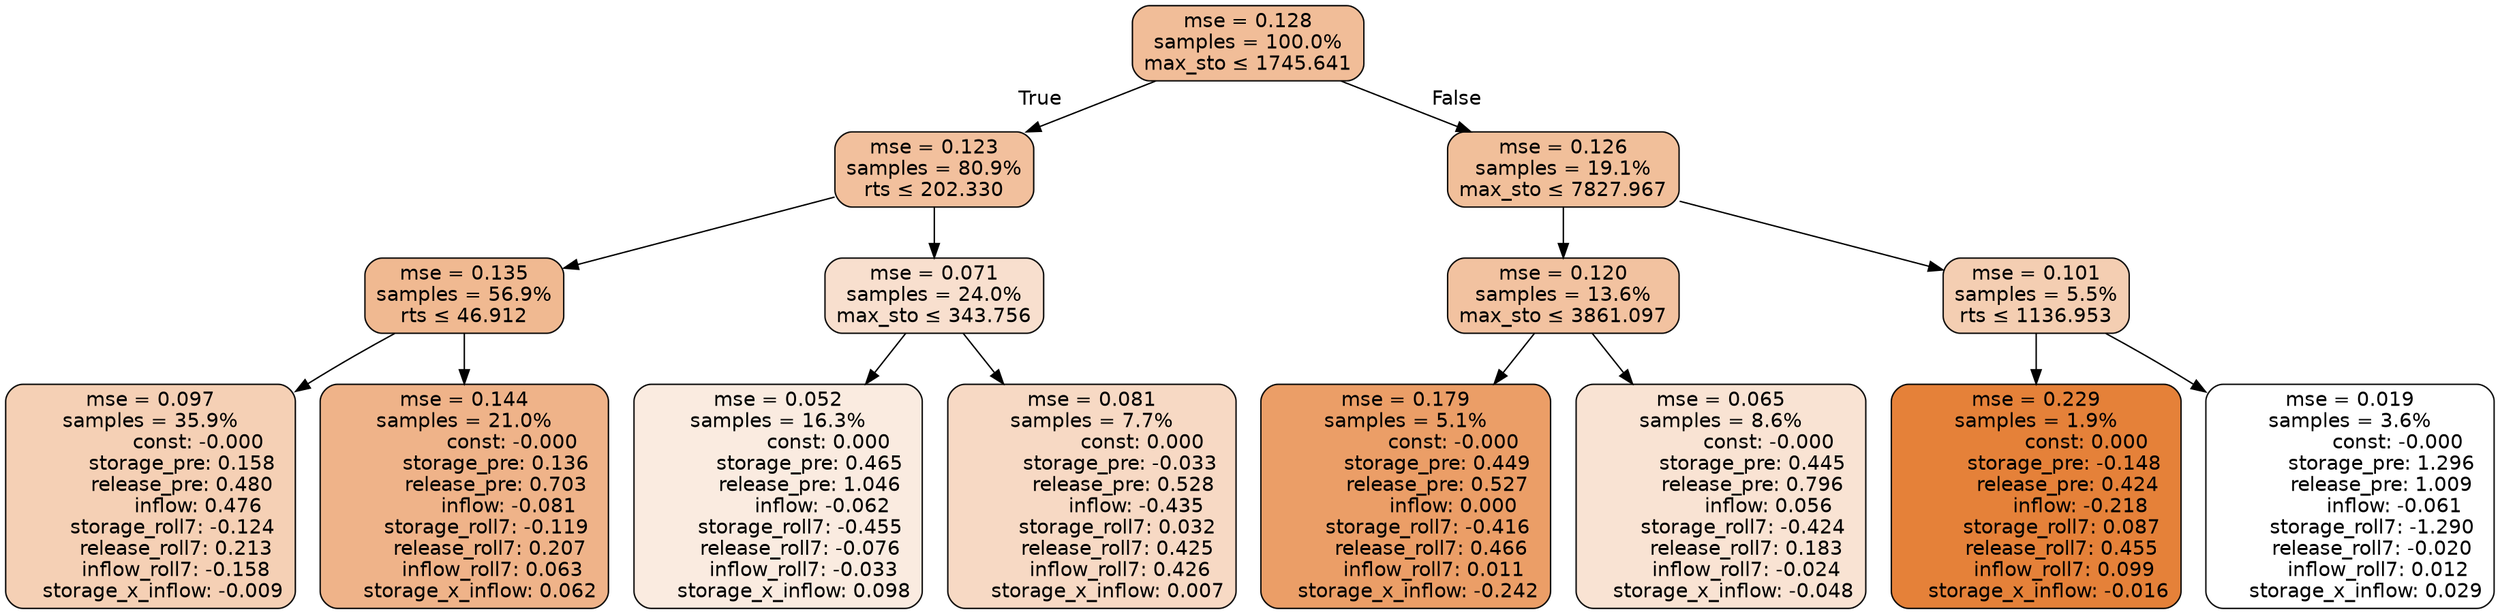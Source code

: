 digraph tree {
bgcolor="transparent"
node [shape=rectangle, style="filled, rounded", color="black", fontname=helvetica] ;
edge [fontname=helvetica] ;
	"0" [label="mse = 0.128
samples = 100.0%
max_sto &le; 1745.641", fillcolor="#f1bd98"]
	"1" [label="mse = 0.123
samples = 80.9%
rts &le; 202.330", fillcolor="#f2c09d"]
	"2" [label="mse = 0.135
samples = 56.9%
rts &le; 46.912", fillcolor="#f0b991"]
	"3" [label="mse = 0.097
samples = 35.9%
               const: -0.000
          storage_pre: 0.158
          release_pre: 0.480
               inflow: 0.476
       storage_roll7: -0.124
        release_roll7: 0.213
        inflow_roll7: -0.158
    storage_x_inflow: -0.009", fillcolor="#f5d0b5"]
	"4" [label="mse = 0.144
samples = 21.0%
               const: -0.000
          storage_pre: 0.136
          release_pre: 0.703
              inflow: -0.081
       storage_roll7: -0.119
        release_roll7: 0.207
         inflow_roll7: 0.063
     storage_x_inflow: 0.062", fillcolor="#efb389"]
	"5" [label="mse = 0.071
samples = 24.0%
max_sto &le; 343.756", fillcolor="#f8dfce"]
	"6" [label="mse = 0.052
samples = 16.3%
                const: 0.000
          storage_pre: 0.465
          release_pre: 1.046
              inflow: -0.062
       storage_roll7: -0.455
       release_roll7: -0.076
        inflow_roll7: -0.033
     storage_x_inflow: 0.098", fillcolor="#faebe0"]
	"7" [label="mse = 0.081
samples = 7.7%
                const: 0.000
         storage_pre: -0.033
          release_pre: 0.528
              inflow: -0.435
        storage_roll7: 0.032
        release_roll7: 0.425
         inflow_roll7: 0.426
     storage_x_inflow: 0.007", fillcolor="#f7d9c4"]
	"8" [label="mse = 0.126
samples = 19.1%
max_sto &le; 7827.967", fillcolor="#f1bf9a"]
	"9" [label="mse = 0.120
samples = 13.6%
max_sto &le; 3861.097", fillcolor="#f2c2a0"]
	"10" [label="mse = 0.179
samples = 5.1%
               const: -0.000
          storage_pre: 0.449
          release_pre: 0.527
               inflow: 0.000
       storage_roll7: -0.416
        release_roll7: 0.466
         inflow_roll7: 0.011
    storage_x_inflow: -0.242", fillcolor="#eb9e67"]
	"11" [label="mse = 0.065
samples = 8.6%
               const: -0.000
          storage_pre: 0.445
          release_pre: 0.796
               inflow: 0.056
       storage_roll7: -0.424
        release_roll7: 0.183
        inflow_roll7: -0.024
    storage_x_inflow: -0.048", fillcolor="#f9e3d3"]
	"12" [label="mse = 0.101
samples = 5.5%
rts &le; 1136.953", fillcolor="#f4ceb2"]
	"13" [label="mse = 0.229
samples = 1.9%
                const: 0.000
         storage_pre: -0.148
          release_pre: 0.424
              inflow: -0.218
        storage_roll7: 0.087
        release_roll7: 0.455
         inflow_roll7: 0.099
    storage_x_inflow: -0.016", fillcolor="#e58139"]
	"14" [label="mse = 0.019
samples = 3.6%
               const: -0.000
          storage_pre: 1.296
          release_pre: 1.009
              inflow: -0.061
       storage_roll7: -1.290
       release_roll7: -0.020
         inflow_roll7: 0.012
     storage_x_inflow: 0.029", fillcolor="#ffffff"]

	"0" -> "1" [labeldistance=2.5, labelangle=45, headlabel="True"]
	"1" -> "2"
	"2" -> "3"
	"2" -> "4"
	"1" -> "5"
	"5" -> "6"
	"5" -> "7"
	"0" -> "8" [labeldistance=2.5, labelangle=-45, headlabel="False"]
	"8" -> "9"
	"9" -> "10"
	"9" -> "11"
	"8" -> "12"
	"12" -> "13"
	"12" -> "14"
}